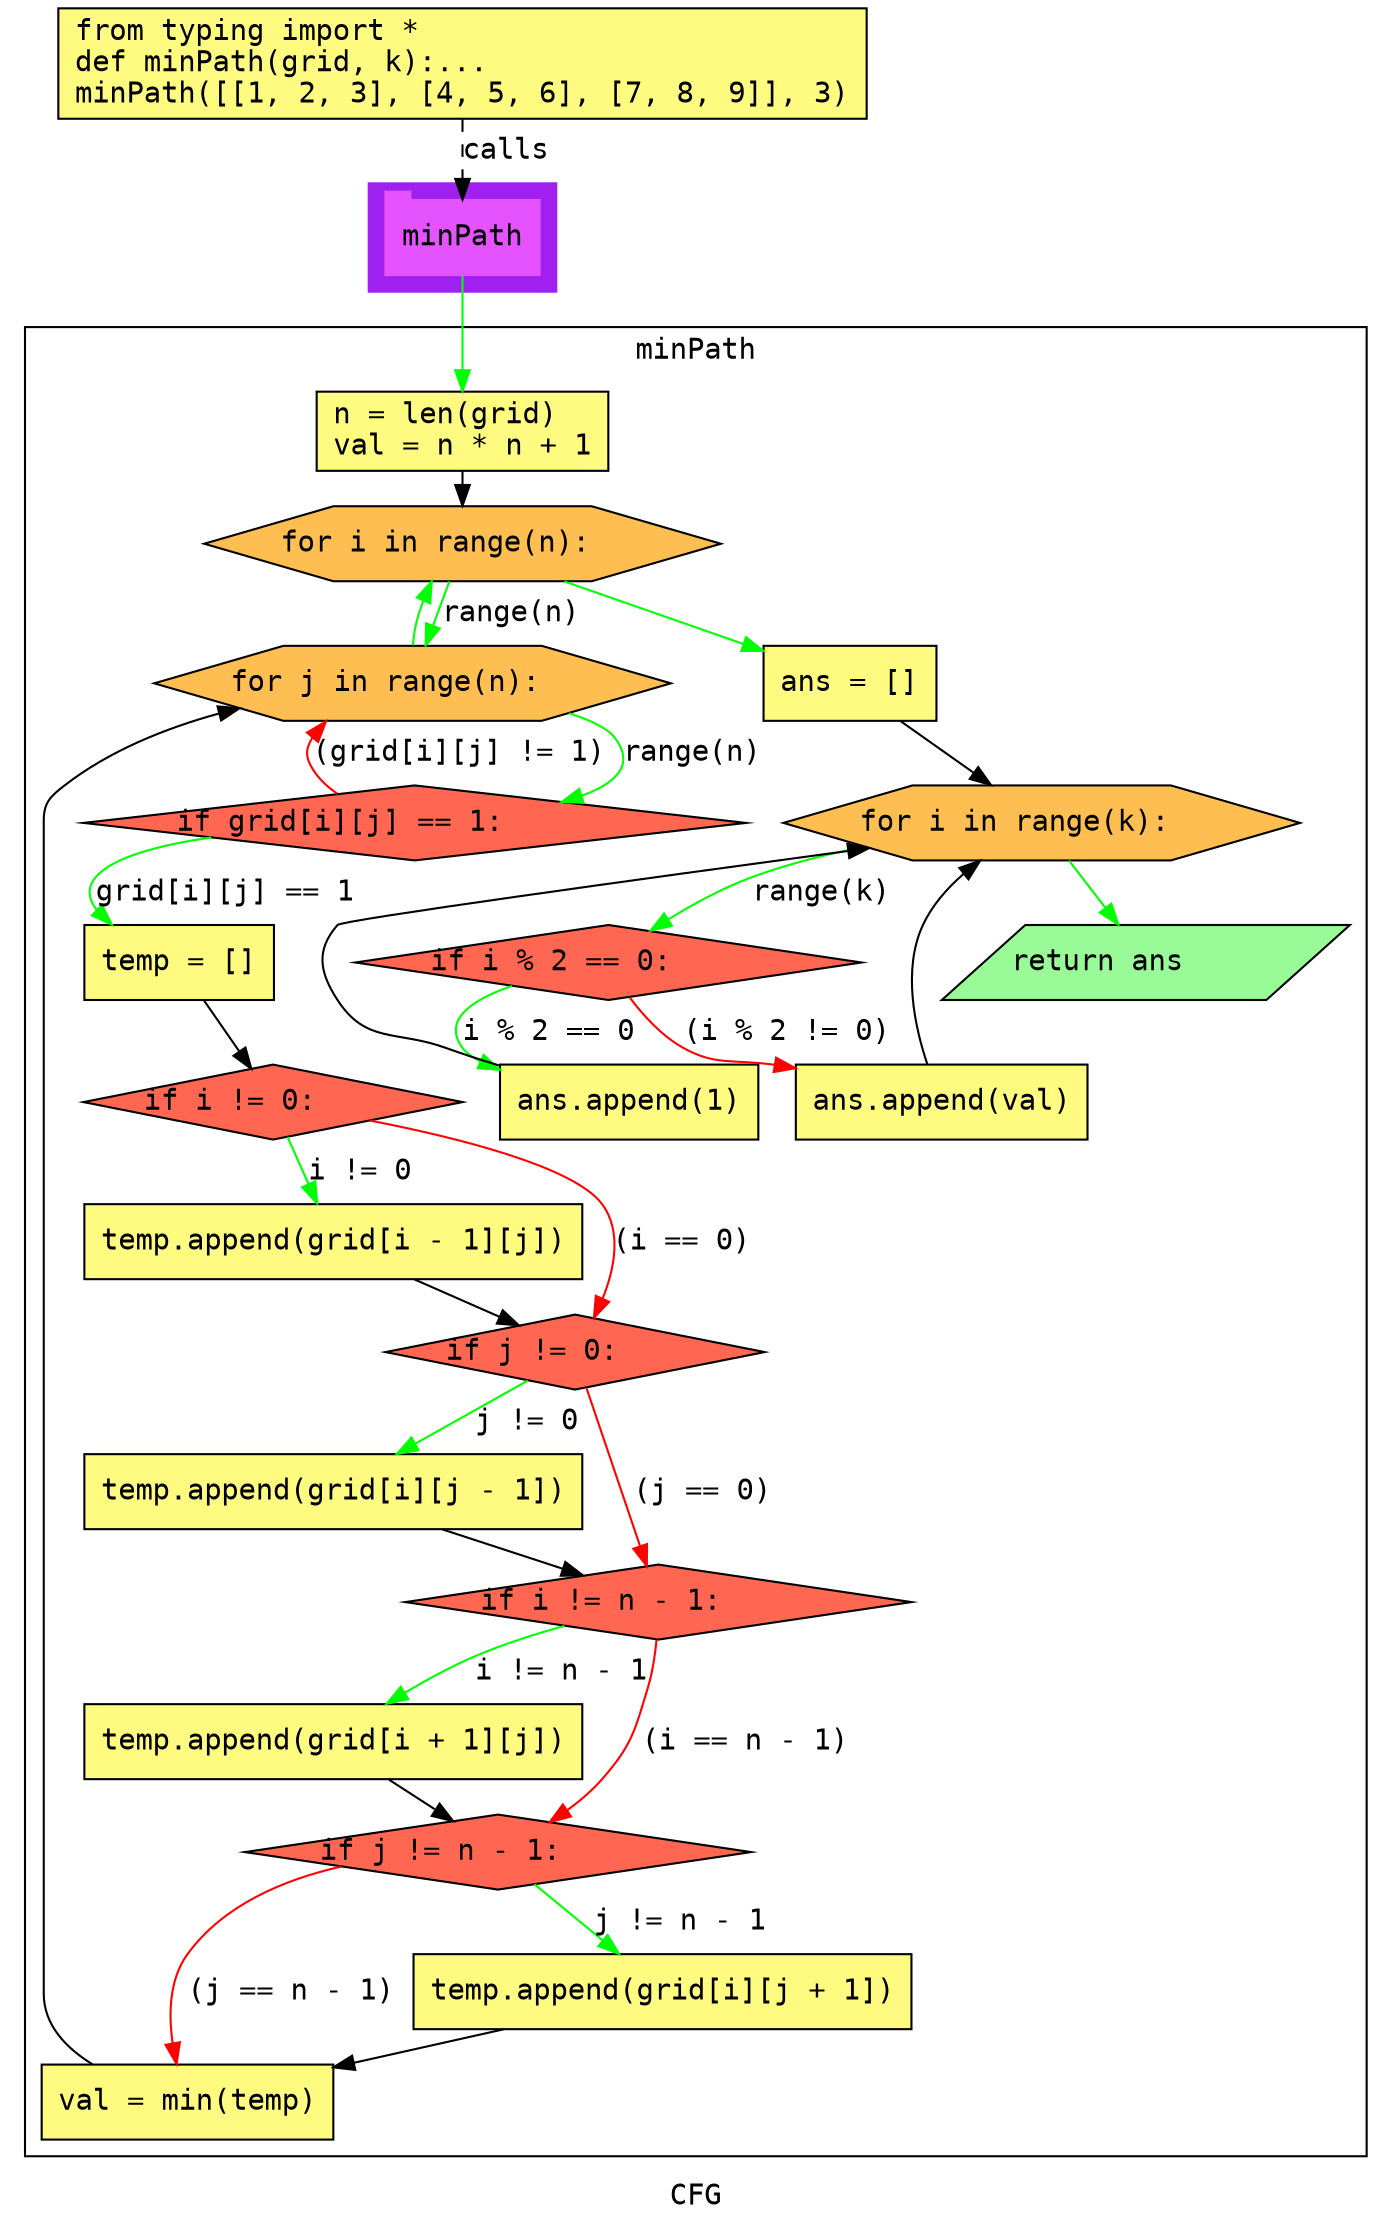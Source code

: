 digraph cluster670CFG {
	graph [bb="0,0,650,1062",
		compound=True,
		fontname="DejaVu Sans Mono",
		label=CFG,
		lheight=0.21,
		lp="325,11.5",
		lwidth=0.35,
		pack=False,
		rankdir=TB,
		ranksep=0.02
	];
	node [fontname="DejaVu Sans Mono",
		label="\N"
	];
	edge [fontname="DejaVu Sans Mono"];
	subgraph cluster_1 {
		graph [bb="173,926,263,978",
			color=purple,
			compound=true,
			fontname="DejaVu Sans Mono",
			label="",
			rankdir=TB,
			ranksep=0.02,
			shape=tab,
			style=filled
		];
		node [fontname="DejaVu Sans Mono"];
		edge [fontname="DejaVu Sans Mono"];
		39	[color="#E552FF",
			height=0.5,
			label=minPath,
			linenum="[31]",
			pos="218,952",
			shape=tab,
			style=filled,
			width=1.0278];
	}
	subgraph cluster4minPath {
		graph [bb="8,31,642,909",
			compound=True,
			fontname="DejaVu Sans Mono",
			label=minPath,
			lheight=0.21,
			lp="325,897.5",
			lwidth=0.81,
			pack=False,
			rankdir=TB,
			ranksep=0.02
		];
		node [fontname="DejaVu Sans Mono"];
		edge [fontname="DejaVu Sans Mono"];
		subgraph cluster_3 {
			graph [color=purple,
				compound=true,
				fontname="DejaVu Sans Mono",
				label="",
				rankdir=TB,
				ranksep=0.02,
				shape=tab,
				style=filled
			];
			node [fontname="DejaVu Sans Mono"];
			edge [fontname="DejaVu Sans Mono"];
		}
		subgraph cluster_5 {
			graph [color=purple,
				compound=true,
				fontname="DejaVu Sans Mono",
				label="",
				rankdir=TB,
				ranksep=0.02,
				shape=tab,
				style=filled
			];
			node [fontname="DejaVu Sans Mono"];
			edge [fontname="DejaVu Sans Mono"];
		}
		subgraph cluster_7 {
			graph [color=purple,
				compound=true,
				fontname="DejaVu Sans Mono",
				label="",
				rankdir=TB,
				ranksep=0.02,
				shape=tab,
				style=filled
			];
			node [fontname="DejaVu Sans Mono"];
			edge [fontname="DejaVu Sans Mono"];
		}
		subgraph cluster_15 {
			graph [color=purple,
				compound=true,
				fontname="DejaVu Sans Mono",
				label="",
				rankdir=TB,
				ranksep=0.02,
				shape=tab,
				style=filled
			];
			node [fontname="DejaVu Sans Mono"];
			edge [fontname="DejaVu Sans Mono"];
		}
		subgraph cluster_18 {
			graph [color=purple,
				compound=true,
				fontname="DejaVu Sans Mono",
				label="",
				rankdir=TB,
				ranksep=0.02,
				shape=tab,
				style=filled
			];
			node [fontname="DejaVu Sans Mono"];
			edge [fontname="DejaVu Sans Mono"];
		}
		subgraph cluster_21 {
			graph [color=purple,
				compound=true,
				fontname="DejaVu Sans Mono",
				label="",
				rankdir=TB,
				ranksep=0.02,
				shape=tab,
				style=filled
			];
			node [fontname="DejaVu Sans Mono"];
			edge [fontname="DejaVu Sans Mono"];
		}
		subgraph cluster_24 {
			graph [color=purple,
				compound=true,
				fontname="DejaVu Sans Mono",
				label="",
				rankdir=TB,
				ranksep=0.02,
				shape=tab,
				style=filled
			];
			node [fontname="DejaVu Sans Mono"];
			edge [fontname="DejaVu Sans Mono"];
		}
		subgraph cluster_25 {
			graph [color=purple,
				compound=true,
				fontname="DejaVu Sans Mono",
				label="",
				rankdir=TB,
				ranksep=0.02,
				shape=tab,
				style=filled
			];
			node [fontname="DejaVu Sans Mono"];
			edge [fontname="DejaVu Sans Mono"];
		}
		subgraph cluster_28 {
			graph [color=purple,
				compound=true,
				fontname="DejaVu Sans Mono",
				label="",
				rankdir=TB,
				ranksep=0.02,
				shape=tab,
				style=filled
			];
			node [fontname="DejaVu Sans Mono"];
			edge [fontname="DejaVu Sans Mono"];
		}
		subgraph cluster_32 {
			graph [color=purple,
				compound=true,
				fontname="DejaVu Sans Mono",
				label="",
				rankdir=TB,
				ranksep=0.02,
				shape=tab,
				style=filled
			];
			node [fontname="DejaVu Sans Mono"];
			edge [fontname="DejaVu Sans Mono"];
		}
		subgraph cluster_34 {
			graph [color=purple,
				compound=true,
				fontname="DejaVu Sans Mono",
				label="",
				rankdir=TB,
				ranksep=0.02,
				shape=tab,
				style=filled
			];
			node [fontname="DejaVu Sans Mono"];
			edge [fontname="DejaVu Sans Mono"];
		}
		3	[fillcolor="#FFFB81",
			height=0.52778,
			label="n = len(grid)\lval = n * n + 1\l",
			linenum="[3, 4]",
			pos="218,859",
			shape=rectangle,
			style="filled,solid",
			width=1.9444];
		5	[fillcolor="#FFBE52",
			height=0.5,
			label="for i in range(n):\l",
			linenum="[5]",
			pos="218,805",
			shape=hexagon,
			style="filled,solid",
			width=3.4397];
		3 -> 5	[color=black,
			pos="e,218,823.22 218,839.81 218,837.71 218,835.53 218,833.33"];
		7	[fillcolor="#FFBE52",
			height=0.5,
			label="for j in range(n):\l",
			linenum="[6]",
			pos="194,738",
			shape=hexagon,
			style="filled,solid",
			width=3.4397];
		5 -> 7	[color=green,
			label="range(n)",
			lp="241.5,771.5",
			pos="e,200.35,756.19 211.69,786.92 209.29,780.41 206.48,772.81 203.83,765.62"];
		8	[fillcolor="#FFFB81",
			height=0.5,
			label="ans = []\l",
			linenum="[23]",
			pos="404,738",
			shape=rectangle,
			style="filled,solid",
			width=1.1528];
		5 -> 8	[color=green,
			pos="e,362.39,753.54 266.87,786.92 293.33,777.68 325.99,766.26 352.8,756.89"];
		7 -> 5	[color=green,
			pos="e,203.26,786.96 194.19,756.23 194.63,761.84 195.53,768.13 199.23,777.67"];
		10	[fillcolor="#FF6752",
			height=0.5,
			label="if grid[i][j] == 1:\l",
			linenum="[7]",
			pos="195,671",
			shape=diamond,
			style="filled,solid",
			width=4.4171];
		7 -> 10	[color=green,
			label="range(n)",
			lp="328.5,704.5",
			pos="e,265.53,681.03 269.17,723.62 279.33,720.4 287.48,716.54 291,712 301.17,698.87 291.64,690.02 275.26,684.06"];
		10 -> 7	[color=red,
			label="(grid[i][j] != 1)",
			lp="220.5,704.5",
			pos="e,156.27,719.77 161.04,685.4 156.64,688.55 152.72,692.38 150,697 147.46,701.31 146.85,704.35 150.76,711.31"];
		12	[fillcolor="#FFFB81",
			height=0.5,
			label="temp = []\l",
			linenum="[8]",
			pos="82,604",
			shape=rectangle,
			style="filled,solid",
			width=1.2639];
		10 -> 12	[color=green,
			label="grid[i][j] == 1",
			lp="104,637.5",
			pos="e,49.697,622.13 97.355,664.04 72.272,660.38 50.061,654.49 42,645 37.513,639.72 38.537,634.31 42.375,629.25"];
		14	[fillcolor="#FF6752",
			height=0.5,
			label="if i != 0:\l",
			linenum="[9]",
			pos="127,537",
			shape=diamond,
			style="filled,solid",
			width=2.5277];
		12 -> 14	[color=black,
			pos="e,116.63,552.97 93.823,585.92 99.025,578.41 105.22,569.46 110.84,561.35"];
		15	[fillcolor="#FFFB81",
			height=0.5,
			label="temp.append(grid[i - 1][j])\l",
			linenum="[10]",
			pos="156,470",
			shape=rectangle,
			style="filled,solid",
			width=3.3194];
		14 -> 15	[color=green,
			label="i != 0",
			lp="169,503.5",
			pos="e,148.23,488.42 134.02,520.27 137.04,513.5 140.65,505.41 144.07,497.75"];
		16	[fillcolor="#FF6752",
			height=0.5,
			label="if j != 0:\l",
			linenum="[12]",
			pos="259,417",
			shape=diamond,
			style="filled,solid",
			width=2.5277];
		14 -> 16	[color=red,
			label="(i == 0)",
			lp="323.5,470",
			pos="e,273.27,432.31 173.6,528.13 215.21,520.04 271.6,506.08 285,488 294.53,475.15 290.13,467.16 285,452 283.67,448.07 281.69,444.24 \
279.4,440.66"];
		15 -> 16	[color=black,
			pos="e,234.43,430.17 190.58,451.88 201.82,446.31 214.26,440.16 225.41,434.63"];
		18	[fillcolor="#FFFB81",
			height=0.5,
			label="temp.append(grid[i][j - 1])\l",
			linenum="[13]",
			pos="156,350",
			shape=rectangle,
			style="filled,solid",
			width=3.3194];
		16 -> 18	[color=green,
			label="j != 0",
			lp="241,383.5",
			pos="e,183.07,368.09 238.16,402.85 224.89,394.47 207.35,383.41 191.89,373.65"];
		19	[fillcolor="#FF6752",
			height=0.5,
			label="if i != n - 1:\l",
			linenum="[15]",
			pos="312,297",
			shape=diamond,
			style="filled,solid",
			width=3.3702];
		16 -> 19	[color=red,
			label="(j == 0)",
			lp="332.5,350",
			pos="e,306.36,314.37 267.94,400.69 273.21,391.39 279.84,379.19 285,368 291.61,353.67 298.01,337.23 302.92,323.89"];
		18 -> 19	[color=black,
			pos="e,276.23,309.69 208.38,331.88 227.29,325.69 248.45,318.77 266.7,312.81"];
		21	[fillcolor="#FFFB81",
			height=0.5,
			label="temp.append(grid[i + 1][j])\l",
			linenum="[16]",
			pos="156,230",
			shape=rectangle,
			style="filled,solid",
			width=3.3194];
		19 -> 21	[color=green,
			label="i != n - 1",
			lp="265.5,263.5",
			pos="e,181.66,248.2 266.92,285.57 252.91,281.7 237.58,276.81 224,271 212.7,266.17 200.97,259.81 190.5,253.59"];
		22	[fillcolor="#FF6752",
			height=0.5,
			label="if j != n - 1:\l",
			linenum="[18]",
			pos="234,177",
			shape=diamond,
			style="filled,solid",
			width=3.3702];
		19 -> 22	[color=red,
			label="(i == n - 1)",
			lp="354,230",
			pos="e,259.36,191.27 311.15,279 310.47,271.79 309.23,263.37 307,256 300.66,235.07 299.47,228.39 285,212 280.06,206.41 274,201.33 267.81,\
196.9"];
		21 -> 22	[color=black,
			pos="e,212.79,191.87 182.41,211.73 189.37,207.18 196.93,202.24 204.06,197.58"];
		24	[fillcolor="#FFFB81",
			height=0.5,
			label="temp.append(grid[i][j + 1])\l",
			linenum="[19]",
			pos="314,110",
			shape=rectangle,
			style="filled,solid",
			width=3.3194];
		22 -> 24	[color=green,
			label="j != n - 1",
			lp="322.5,143.5",
			pos="e,292.89,128.15 251.75,161.57 261.53,153.63 273.91,143.57 285.05,134.52"];
		25	[fillcolor="#FFFB81",
			height=0.5,
			label="val = min(temp)\l",
			linenum="[21]",
			pos="86,57",
			shape=rectangle,
			style="filled,solid",
			width=1.9444];
		22 -> 25	[color=red,
			label="(j == n - 1)",
			lp="136,110",
			pos="e,80.759,75.273 159.61,169.99 131.91,163.71 103.07,151.49 86,128 77.231,115.94 76.869,99.353 78.869,85.356"];
		24 -> 25	[color=black,
			pos="e,156.01,73.661 237.76,91.947 214.65,86.778 189.21,81.087 165.87,75.866"];
		25 -> 7	[color=black,
			pos="e,110.95,726.05 40.36,75.139 27.529,83.063 17,94.104 17,109 17,672 17,672 17,672 17,680.77 20.072,683.63 27,689 48.352,705.55 75.203,\
716.4 101.09,723.51"];
		28	[fillcolor="#FFBE52",
			height=0.5,
			label="for i in range(k):\l",
			linenum="[24]",
			pos="496,671",
			shape=hexagon,
			style="filled,solid",
			width=3.4397];
		8 -> 28	[color=black,
			pos="e,471.67,689.19 428.17,719.92 438.97,712.29 451.85,703.19 463.48,694.98"];
		30	[fillcolor="#FF6752",
			height=0.5,
			label="if i % 2 == 0:\l",
			linenum="[25]",
			pos="287,604",
			shape=diamond,
			style="filled,solid",
			width=3.3702];
		28 -> 30	[color=green,
			label="range(k)",
			lp="388.5,637.5",
			pos="e,306.88,619.26 410.45,659.86 391.84,656.28 372.49,651.46 355,645 341.28,639.94 327.17,632.14 315.39,624.77"];
		31	[fillcolor="#98fb98",
			height=0.5,
			label="return ans\l",
			linenum="[29]",
			pos="540,604",
			shape=parallelogram,
			style="filled,solid",
			width=2.6206];
		28 -> 31	[color=green,
			pos="e,528.36,622.19 507.56,652.92 512.17,646.11 517.58,638.12 522.65,630.64"];
		32	[fillcolor="#FFFB81",
			height=0.5,
			label="ans.append(1)\l",
			linenum="[26]",
			pos="298,537",
			shape=rectangle,
			style="filled,solid",
			width=1.7222];
		30 -> 32	[color=green,
			label="i % 2 == 0",
			lp="257.5,570.5",
			pos="e,235.95,551.79 240.09,592.84 221.12,586.45 205.81,576.76 216,563 217.94,560.38 221.61,557.93 226.36,555.66"];
		34	[fillcolor="#FFFB81",
			height=0.5,
			label="ans.append(val)\l",
			linenum="[28]",
			pos="448,537",
			shape=rectangle,
			style="filled,solid",
			width=1.9444];
		30 -> 34	[color=red,
			label="(i % 2 != 0)",
			lp="372,570.5",
			pos="e,377.82,553.27 296.77,587.33 302.94,578.77 311.69,568.77 322,563 338.18,553.94 346.1,557.68 367.67,554.91"];
		32 -> 28	[color=black,
			pos="e,413.3,658.96 235.64,553.99 226.3,556.76 216.84,559.8 208,563 184.62,571.46 170.49,565.11 157,586 148.32,599.44 146.51,609.92 157,\
622 159.04,624.35 303.53,644.17 403.2,657.6"];
		34 -> 28	[color=black,
			pos="e,465.16,652.89 440.38,555.28 433.8,572.9 426.83,600.62 437,622 441.56,631.58 449.06,639.87 457.22,646.74"];
	}
	1	[fillcolor="#FFFB81",
		height=0.73611,
		label="from typing import *\ldef minPath(grid, k):...\lminPath([[1, 2, 3], [4, 5, 6], [7, 8, 9]], 3)\l",
		linenum="[1]",
		pos="218,1035.5",
		shape=rectangle,
		style="filled,solid",
		width=5.3889];
	1 -> 39	[label=calls,
		lp="239,993.5",
		pos="e,218,970.13 218,1008.7 218,999.66 218,989.47 218,980.3",
		style=dashed];
	39 -> 3	[color=green,
		pos="e,218,878.29 218,933.88 218,921.12 218,903.4 218,888.52"];
}
